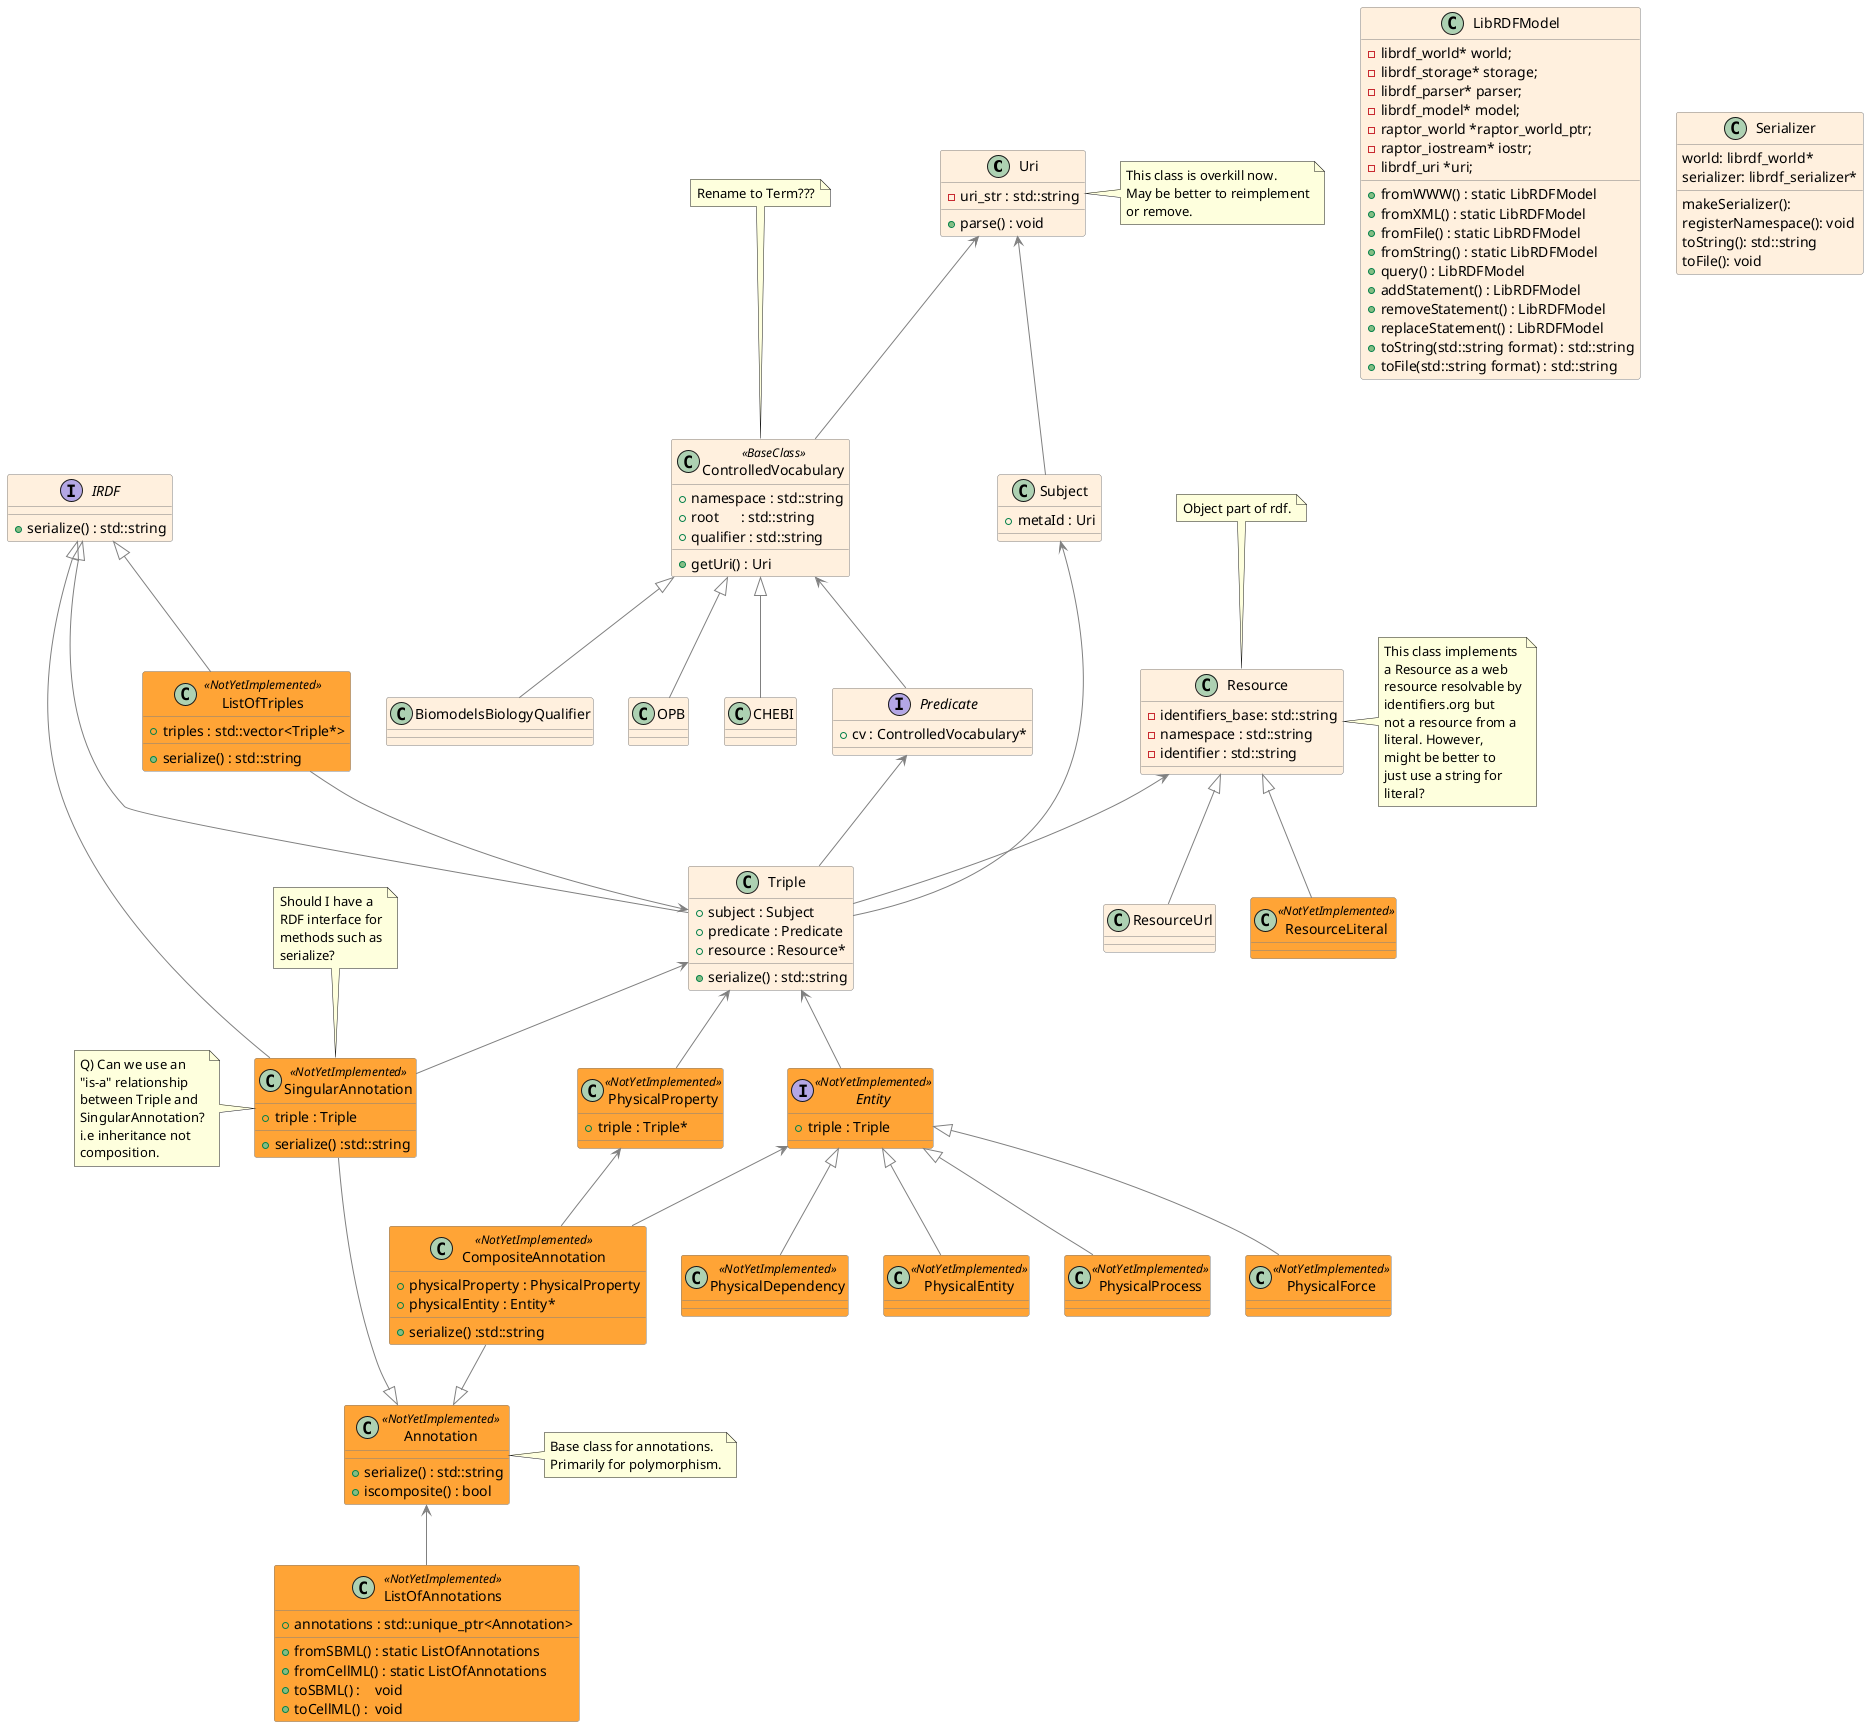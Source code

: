 @startuml
skinparam backgroundcolor white

skinparam class {
	BackgroundColor FFF0DE
	ArrowColor grey
	BorderColor grey
	BackgroundColor<<NotYetImplemented>> FFA436
}



class Uri {
    - uri_str : std::string
    + parse() : void
}
note right of Uri
    This class is overkill now.
    May be better to reimplement
    or remove.
end note
class Subject {
    + metaId : Uri
}

interface Predicate {
    + cv : ControlledVocabulary*
}
class ControlledVocabulary <<BaseClass>> {
    + namespace : std::string
    + root      : std::string
    + qualifier : std::string
    + getUri() : Uri
}
note top of ControlledVocabulary
    Rename to Term???
end note
ControlledVocabulary <-- Predicate
Uri <-- ControlledVocabulary

class BiomodelsBiologyQualifier {}
class OPB {}
class CHEBI {}



class Resource {
    - identifiers_base: std::string
    - namespace : std::string
    - identifier : std::string
}
note right of Resource
    This class implements
    a Resource as a web
    resource resolvable by
    identifiers.org but
    not a resource from a
    literal. However,
    might be better to
    just use a string for
    literal?
end note
class ResourceUrl {}

class ResourceLiteral <<NotYetImplemented>>{}


note top of Resource
    Object part of rdf.
end note


class Triple {
    + subject : Subject
    + predicate : Predicate
    + resource : Resource*
    + serialize() : std::string
}

class ListOfTriples <<NotYetImplemented>>{
    + triples : std::vector<Triple*>
    + serialize() : std::string
}

interface IRDF {
    + serialize() : std::string
}

class PhysicalProperty <<NotYetImplemented>>{
    + triple : Triple*
}

interface Entity<<NotYetImplemented>> {
    + triple : Triple
}

class PhysicalEntity <<NotYetImplemented>>{}
class PhysicalProcess<<NotYetImplemented>> {}
class PhysicalForce <<NotYetImplemented>>{}
class PhysicalDependency <<NotYetImplemented>>{}

'Base class for all annotations
class Annotation<<NotYetImplemented>> {
    + serialize() : std::string
    + iscomposite() : bool
}
note right of Annotation
    Base class for annotations.
    Primarily for polymorphism.
end note
'todo Conceptually, could we use an isa relationshop between singular annotation and Triple?

class SingularAnnotation <<NotYetImplemented>>{
    + triple : Triple
    + serialize() :std::string
}
note top of SingularAnnotation
    Should I have a
    RDF interface for
    methods such as
    serialize?
end note

note left of SingularAnnotation
    Q) Can we use an
    "is-a" relationship
    between Triple and
    SingularAnnotation?
    i.e inheritance not
    composition.
end note
'Not sure what type the physicalEntity / physicalProperty should have.
'Not sure what the physicalEntity should be called.
'From section 2.27 of omex metadata spec: physical entity, process, force or dependency that bears the physical property.
class CompositeAnnotation<<NotYetImplemented>> {
    + physicalProperty : PhysicalProperty
    + physicalEntity : Entity*
    + serialize() :std::string
}


class ListOfAnnotations <<NotYetImplemented>>{
    + annotations : std::unique_ptr<Annotation>
    + fromSBML() : static ListOfAnnotations
    + fromCellML() : static ListOfAnnotations
    + toSBML() :    void
    + toCellML() :  void
}


class LibRDFModel {
    - librdf_world* world;
    - librdf_storage* storage;
    - librdf_parser* parser;
    - librdf_model* model;
    - raptor_world *raptor_world_ptr;
    - raptor_iostream* iostr;
    - librdf_uri *uri;
    + fromWWW() : static LibRDFModel
    + fromXML() : static LibRDFModel
    + fromFile() : static LibRDFModel
    + fromString() : static LibRDFModel
    + query() : LibRDFModel
    + addStatement() : LibRDFModel
    + removeStatement() : LibRDFModel
    + replaceStatement() : LibRDFModel
    + toString(std::string format) : std::string
    + toFile(std::string format) : std::string

}

class Serializer {
    world: librdf_world*
    serializer: librdf_serializer*

    makeSerializer():
    registerNamespace(): void
    toString(): std::string
    toFile(): void
}


IRDF <|-- Triple
IRDF <|-- ListOfTriples
IRDF <|-- SingularAnnotation
ListOfTriples --> Triple

Subject <-- Triple
Predicate <-- Triple
Resource <-- Triple
ControlledVocabulary <|-- BiomodelsBiologyQualifier
ControlledVocabulary <|-- OPB
ControlledVocabulary <|-- CHEBI
Resource <|-- ResourceUrl
Resource <|-- ResourceLiteral

Uri <-- Subject
Triple <-- PhysicalProperty
Triple <-- Entity
Entity <|-- PhysicalEntity
Entity <|-- PhysicalProcess
Entity <|-- PhysicalForce
Entity <|-- PhysicalDependency

SingularAnnotation --|> Annotation
CompositeAnnotation --|> Annotation
Triple <-- SingularAnnotation

Entity <-- CompositeAnnotation
PhysicalProperty <-- CompositeAnnotation

Annotation <-- ListOfAnnotations



@enduml